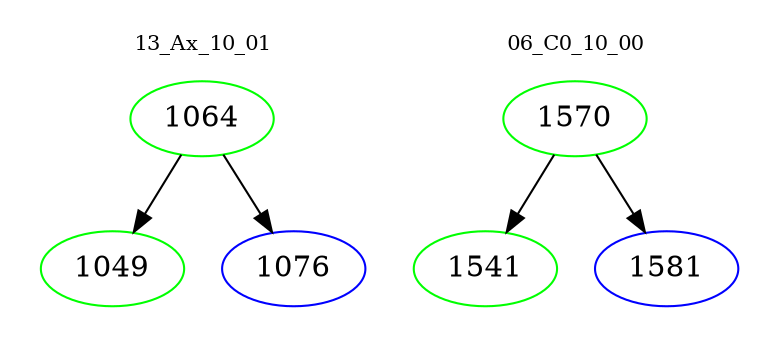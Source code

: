 digraph{
subgraph cluster_0 {
color = white
label = "13_Ax_10_01";
fontsize=10;
T0_1064 [label="1064", color="green"]
T0_1064 -> T0_1049 [color="black"]
T0_1049 [label="1049", color="green"]
T0_1064 -> T0_1076 [color="black"]
T0_1076 [label="1076", color="blue"]
}
subgraph cluster_1 {
color = white
label = "06_C0_10_00";
fontsize=10;
T1_1570 [label="1570", color="green"]
T1_1570 -> T1_1541 [color="black"]
T1_1541 [label="1541", color="green"]
T1_1570 -> T1_1581 [color="black"]
T1_1581 [label="1581", color="blue"]
}
}
